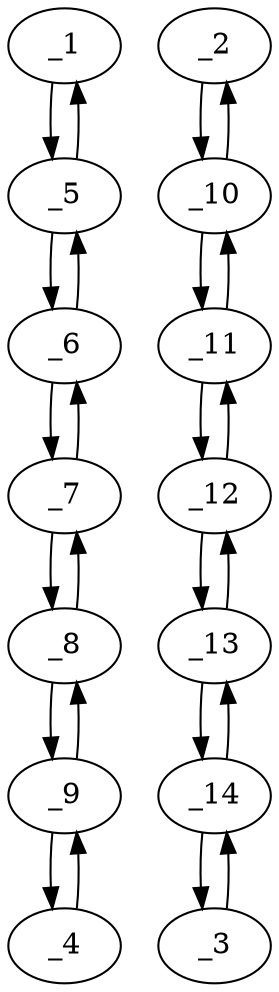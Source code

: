 digraph f1631_03 {
	_1	 [x="101.000000",
		y="80.000000"];
	_5	 [x="97.000000",
		y="95.000000"];
	_1 -> _5	 [angle="1.831399",
		orient="0.966235"];
	_2	 [x="122.000000",
		y="164.000000"];
	_10	 [x="121.000000",
		y="144.000000"];
	_2 -> _10	 [angle="-1.620755",
		orient="-0.998752"];
	_3	 [x="161.000000",
		y="165.000000"];
	_14	 [x="158.000000",
		y="151.000000"];
	_3 -> _14	 [angle="-1.781890",
		orient="-0.977802"];
	_4	 [x="58.000000",
		y="168.000000"];
	_9	 [x="61.000000",
		y="150.000000"];
	_4 -> _9	 [angle="-1.405648",
		orient="-0.986394"];
	_5 -> _1	 [angle="-1.310194",
		orient="-0.966235"];
	_6	 [x="83.000000",
		y="104.000000"];
	_5 -> _6	 [angle="2.570255",
		orient="0.540758"];
	_6 -> _5	 [angle="-0.571337",
		orient="-0.540758"];
	_7	 [x="73.000000",
		y="117.000000"];
	_6 -> _7	 [angle="2.226492",
		orient="0.792624"];
	_7 -> _6	 [angle="-0.915101",
		orient="-0.792624"];
	_8	 [x="70.000000",
		y="136.000000"];
	_7 -> _8	 [angle="1.727398",
		orient="0.987763"];
	_8 -> _7	 [angle="-1.414194",
		orient="-0.987763"];
	_8 -> _9	 [angle="2.142134",
		orient="0.841178"];
	_9 -> _4	 [angle="1.735945",
		orient="0.986394"];
	_9 -> _8	 [angle="-0.999459",
		orient="-0.841178"];
	_10 -> _2	 [angle="1.520838",
		orient="0.998752"];
	_11	 [x="124.000000",
		y="129.000000"];
	_10 -> _11	 [angle="-1.373401",
		orient="-0.980581"];
	_11 -> _10	 [angle="1.768192",
		orient="0.980581"];
	_12	 [x="140.000000",
		y="128.000000"];
	_11 -> _12	 [angle="-0.062419",
		orient="-0.062378"];
	_12 -> _11	 [angle="3.079174",
		orient="0.062378"];
	_13	 [x="149.000000",
		y="140.000000"];
	_12 -> _13	 [angle="0.927295",
		orient="0.800000"];
	_13 -> _12	 [angle="-2.214297",
		orient="-0.800000"];
	_13 -> _14	 [angle="0.885067",
		orient="0.773957"];
	_14 -> _3	 [angle="1.359703",
		orient="0.977802"];
	_14 -> _13	 [angle="-2.256526",
		orient="-0.773957"];
}
